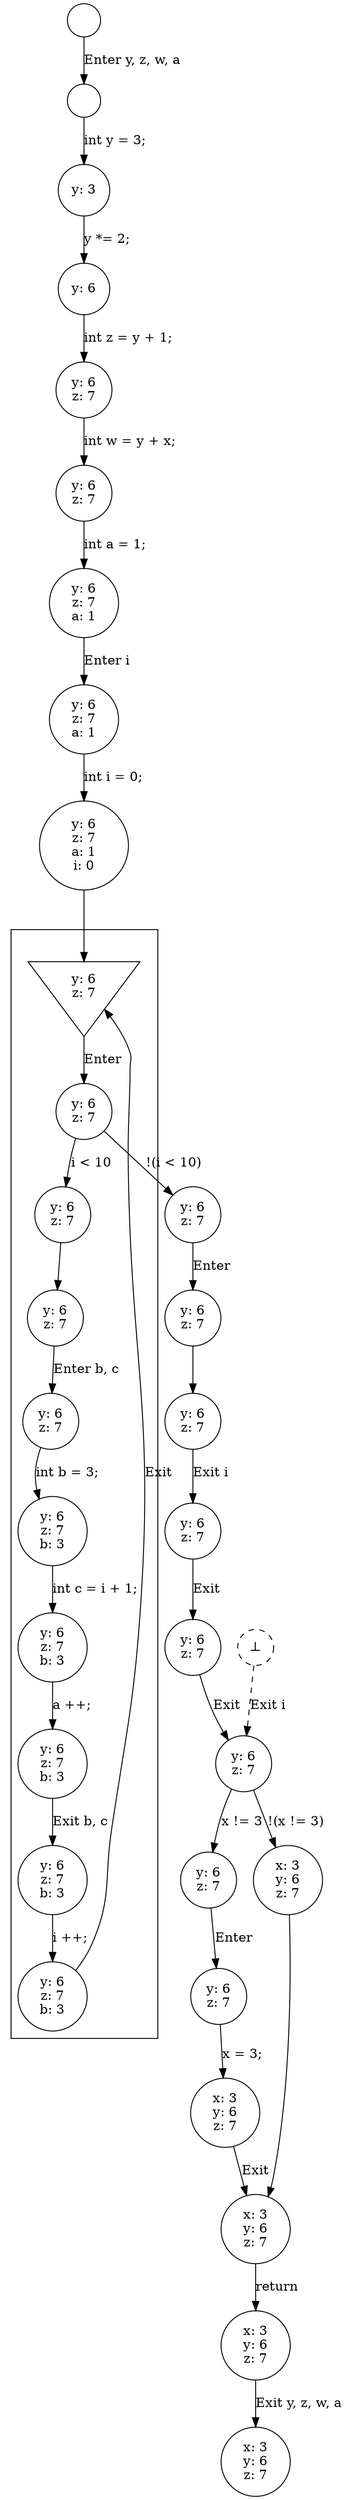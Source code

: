 digraph G {
  fontname="fixed";
  node [shape=circle, ];
  cp1 [label=< >, ];
  cp2 [label=<x: 3<br />y: 6<br />z: 7>, ];
  cp3 [label=< >, ];
  cp4 [label=<y: 3>, ];
  cp5 [label=<y: 6>, ];
  cp6 [label=<y: 6<br />z: 7>, ];
  cp7 [label=<y: 6<br />z: 7>, ];
  cp8 [label=<y: 6<br />z: 7<br />a: 1>, ];
  cp9 [label=<y: 6<br />z: 7>, ];
  cp10 [label=<y: 6<br />z: 7<br />a: 1>, ];
  cp11 [label=<⊥>, style="dashed", ];
  cp12 [label=<y: 6<br />z: 7<br />a: 1<br />i: 0>, ];
  cp13 [label=<y: 6<br />z: 7>, shape=invtriangle, ];
  cp14 [label=<y: 6<br />z: 7>, ];
  cp15 [label=<y: 6<br />z: 7<br />b: 3>, ];
  cp16 [label=<y: 6<br />z: 7>, ];
  cp17 [label=<y: 6<br />z: 7>, ];
  cp18 [label=<y: 6<br />z: 7>, ];
  cp19 [label=<y: 6<br />z: 7>, ];
  cp20 [label=<y: 6<br />z: 7<br />b: 3>, ];
  cp21 [label=<y: 6<br />z: 7>, ];
  cp22 [label=<y: 6<br />z: 7<br />b: 3>, ];
  cp23 [label=<y: 6<br />z: 7<br />b: 3>, ];
  cp24 [label=<y: 6<br />z: 7<br />b: 3>, ];
  cp25 [label=<x: 3<br />y: 6<br />z: 7>, ];
  cp26 [label=<y: 6<br />z: 7>, ];
  cp27 [label=<x: 3<br />y: 6<br />z: 7>, ];
  cp28 [label=<y: 6<br />z: 7>, ];
  cp29 [label=<x: 3<br />y: 6<br />z: 7>, ];
  cp30 [label=<x: 3<br />y: 6<br />z: 7>, ];
  cp31 [label=<y: 6<br />z: 7>, ];
  cp32 [label=<y: 6<br />z: 7>, ];
  cp33 [label=<y: 6<br />z: 7>, ];
  
  subgraph cluster_1 { cp24;cp23;cp22;cp21;cp20;cp17;cp16;cp15;cp14;cp13;
     };
  
  cp1 -> cp3 [label=<Enter y, z, w, a>, ];
  cp3 -> cp4 [label=<int y = 3;>, ];
  cp4 -> cp5 [label=<y *= 2;>, ];
  cp5 -> cp6 [label=<int z = y + 1;>, ];
  cp6 -> cp7 [label=<int w = y + x;>, ];
  cp7 -> cp8 [label=<int a = 1;>, ];
  cp8 -> cp10 [label=<Enter i>, ];
  cp9 -> cp26 [label=<x != 3>, ];
  cp9 -> cp27 [label=<!(x != 3)>, ];
  cp10 -> cp12 [label=<int i = 0;>, ];
  cp11 -> cp9 [label=<Exit i>, style="dashed", ];
  cp12 -> cp13 [label=< >, ];
  cp13 -> cp14 [label=<Enter >, ];
  cp14 -> cp17 [label=<i &lt; 10>, ];
  cp14 -> cp18 [label=<!(i &lt; 10)>, ];
  cp15 -> cp13 [constraint=false, label=<Exit >, ];
  cp16 -> cp21 [label=<Enter b, c>, ];
  cp17 -> cp16 [label=< >, ];
  cp18 -> cp19 [label=<Enter >, ];
  cp19 -> cp31 [label=< >, ];
  cp20 -> cp15 [label=<i ++;>, ];
  cp21 -> cp23 [label=<int b = 3;>, ];
  cp22 -> cp20 [label=<Exit b, c>, ];
  cp23 -> cp24 [label=<int c = i + 1;>, ];
  cp24 -> cp22 [label=<a ++;>, ];
  cp25 -> cp30 [label=<return>, ];
  cp26 -> cp28 [label=<Enter >, ];
  cp27 -> cp25 [label=< >, ];
  cp28 -> cp29 [label=<x = 3;>, ];
  cp29 -> cp25 [label=<Exit >, ];
  cp30 -> cp2 [label=<Exit y, z, w, a>, ];
  cp31 -> cp32 [label=<Exit i>, ];
  cp32 -> cp33 [label=<Exit >, ];
  cp33 -> cp9 [label=<Exit >, ];
  
  }